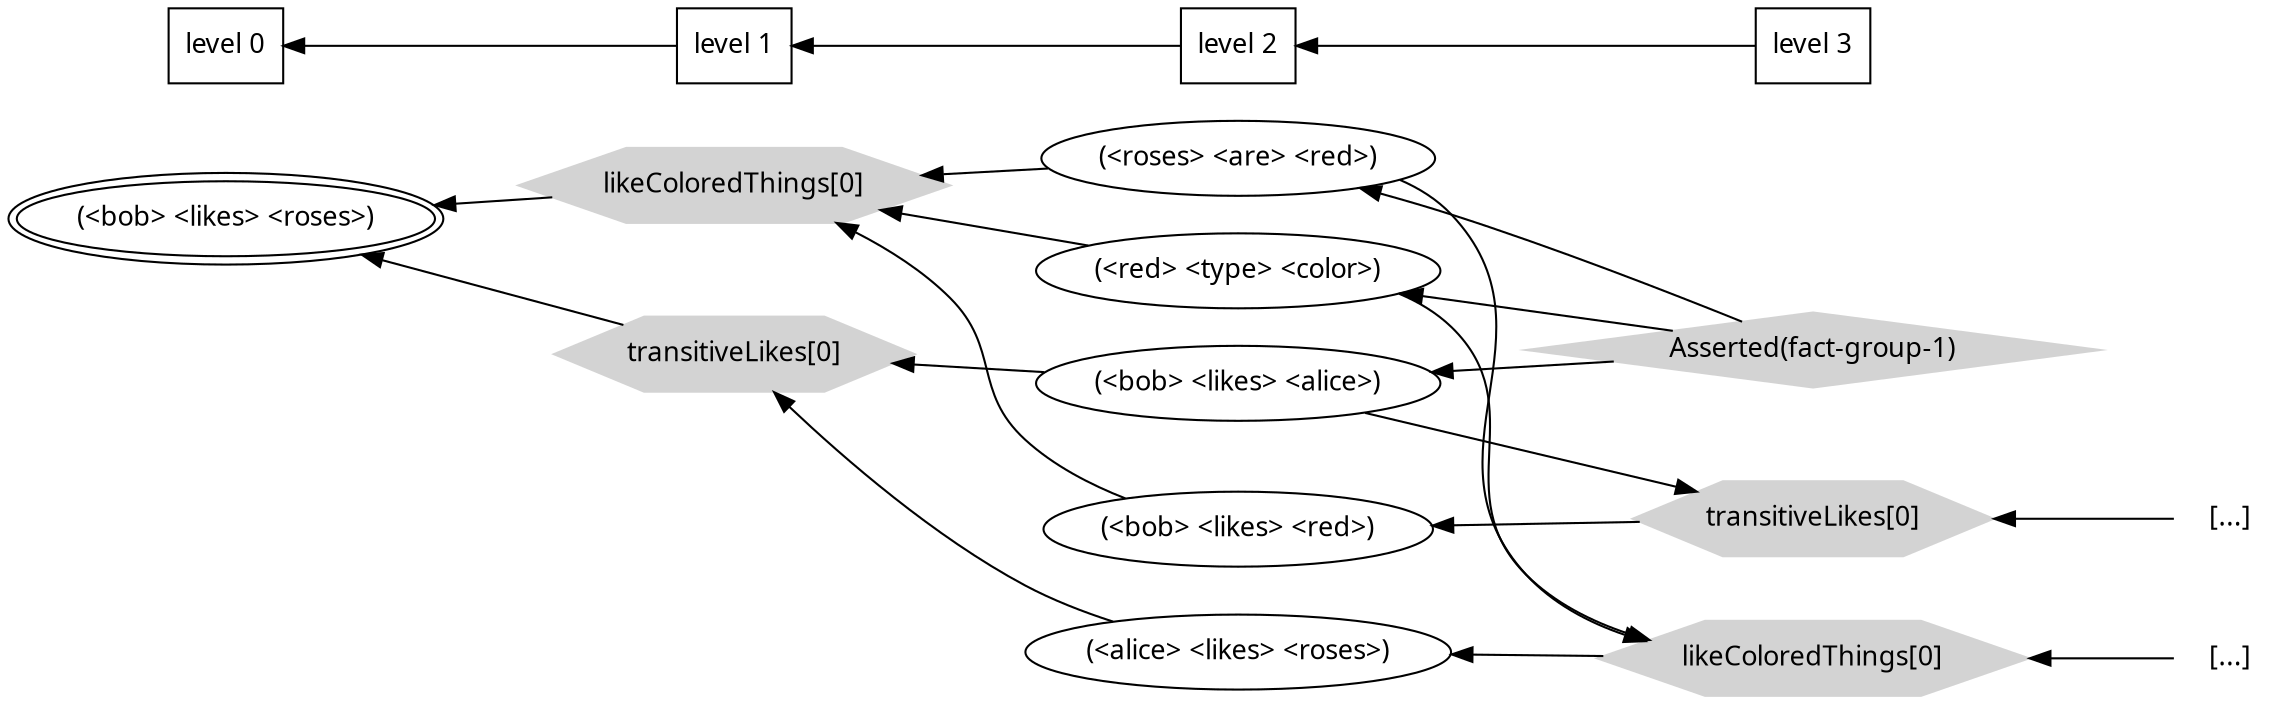 digraph {
 rankdir=RL
node [fontname="Ubuntu Mono", fontsize=13]
edge[constraint=false]
"0x1d0ba80"[label="(\<bob\> \<likes\> \<roses\>)", peripheries=2];
"0x1d0c5e0"[style=filled, color=lightgrey, shape=polygon, sides=6, label="likeColoredThings[0]"];
"0x1d09300" -> "0x1d0c5e0";
"0x1d0c630" -> "0x1d0c5e0";
"0x1d0e560" -> "0x1d0c5e0";
"0x1d0cbc0"[style=filled, color=lightgrey, shape=polygon, sides=6, label="transitiveLikes[0]"];
"0x1d0b3d0" -> "0x1d0cbc0";
"0x1d0c3e0" -> "0x1d0cbc0";
"0x1d0c5e0" -> "0x1d0ba80";
"0x1d0cbc0" -> "0x1d0ba80";
"0x1d09300"[label="(\<roses\> \<are\> \<red\>)"];
"0x1d0c630"[label="(\<bob\> \<likes\> \<red\>)"];
"0x1d0e560"[label="(\<red\> \<type\> \<color\>)"];
"0x1d0b3d0"[label="(\<alice\> \<likes\> \<roses\>)"];
"0x1d0c3e0"[label="(\<bob\> \<likes\> \<alice\>)"];
"0x1d0ccc0"[style=filled, color=lightgrey, shape=diamond, label="Asserted(fact-group-1)"];
"0x1d0ccc0" -> "0x1d09300";
"0x1d0c6e0"[style=filled, color=lightgrey, shape=polygon, sides=6, label="transitiveLikes[0]"];
"0x1d0c6e0_placeholder"[label="[...]", shape=none];
"0x1d0c6e0_placeholder" -> "0x1d0c6e0" [constraint=true];
"0x1d0c3e0" -> "0x1d0c6e0";
"0x1d0c6e0" -> "0x1d0c630";
"0x1d0ccc0" -> "0x1d0e560";
"0x1d0b4b0"[style=filled, color=lightgrey, shape=polygon, sides=6, label="likeColoredThings[0]"];
"0x1d09300" -> "0x1d0b4b0";
"0x1d0b4b0_placeholder"[label="[...]", shape=none];
"0x1d0b4b0_placeholder" -> "0x1d0b4b0" [constraint=true];
"0x1d0e560" -> "0x1d0b4b0";
"0x1d0b4b0" -> "0x1d0b3d0";
"0x1d0ccc0" -> "0x1d0c3e0";

rank0[shape=box] [label="level 0"];
rank1[shape=box] [label="level 1"];
rank2[shape=box] [label="level 2"];
rank3[shape=box] [label="level 3"];
rank3 -> rank2 -> rank1 -> rank0[constraint=true];
{ rank=same; rank0 ; "0x1d0ba80";}{ rank=same; rank1 ; "0x1d0c5e0" ; "0x1d0cbc0";}{ rank=same; rank2 ; "0x1d09300" ; "0x1d0c630" ; "0x1d0e560" ; "0x1d0b3d0" ; "0x1d0c3e0";}{ rank=same; rank3 ; "0x1d0ccc0" ; "0x1d0c6e0" ; "0x1d0b4b0";}
}